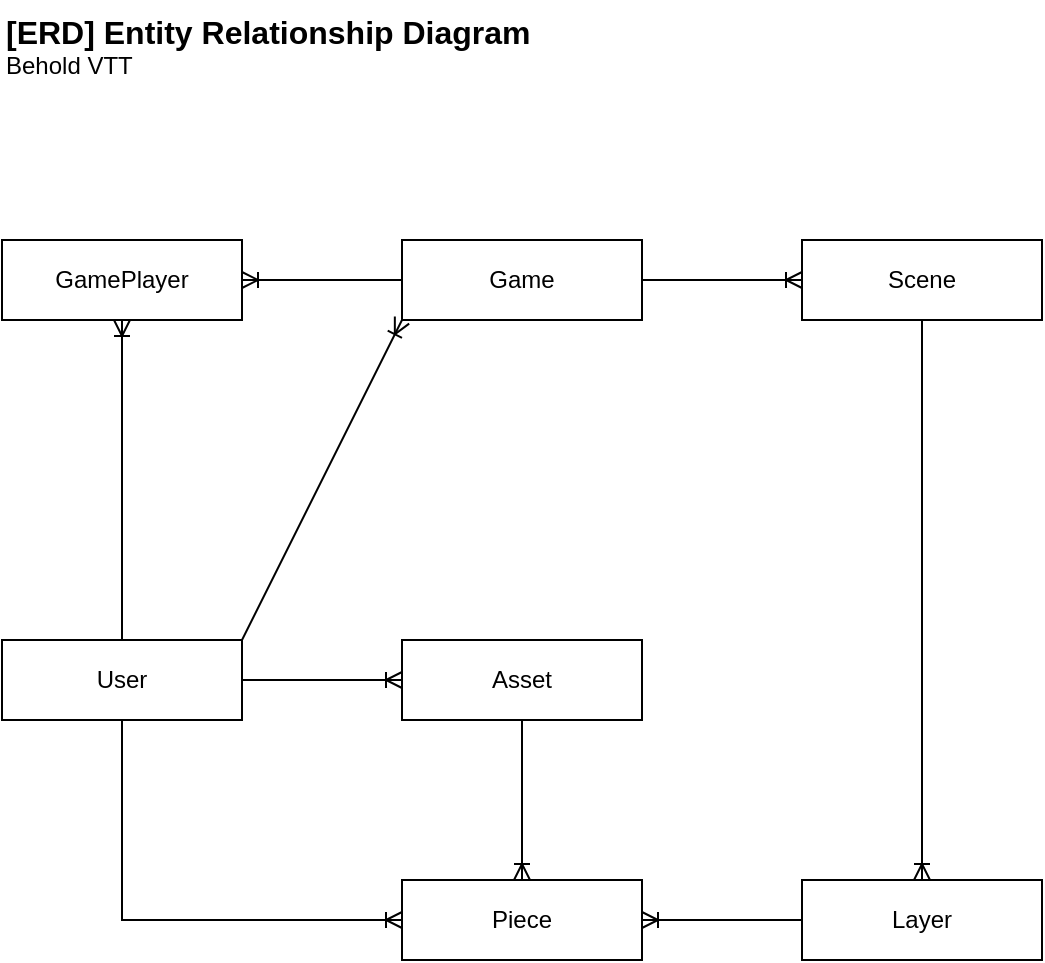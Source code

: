 <mxfile version="24.7.17">
  <diagram name="Page-1" id="2i0TsnLRNYAvd85Fa29r">
    <mxGraphModel dx="1830" dy="980" grid="1" gridSize="10" guides="1" tooltips="1" connect="1" arrows="1" fold="1" page="0" pageScale="1" pageWidth="850" pageHeight="1100" math="0" shadow="0">
      <root>
        <mxCell id="0" />
        <mxCell id="1" parent="0" />
        <mxCell id="Vtu2ifuhXiKc-R_OBA-7-1" value="User" style="whiteSpace=wrap;html=1;align=center;" parent="1" vertex="1">
          <mxGeometry x="-520" y="240" width="120" height="40" as="geometry" />
        </mxCell>
        <mxCell id="Vtu2ifuhXiKc-R_OBA-7-23" style="edgeStyle=orthogonalEdgeStyle;rounded=0;orthogonalLoop=1;jettySize=auto;html=1;exitX=0;exitY=0.5;exitDx=0;exitDy=0;entryX=1;entryY=0.5;entryDx=0;entryDy=0;endArrow=none;endFill=0;startArrow=ERoneToMany;startFill=0;" parent="1" source="Vtu2ifuhXiKc-R_OBA-7-5" target="Vtu2ifuhXiKc-R_OBA-7-3" edge="1">
          <mxGeometry relative="1" as="geometry" />
        </mxCell>
        <mxCell id="qIhpdkKGWAFyFhwhXpsV-1" style="rounded=0;orthogonalLoop=1;jettySize=auto;html=1;exitX=0;exitY=1;exitDx=0;exitDy=0;entryX=1;entryY=0;entryDx=0;entryDy=0;endArrow=none;endFill=0;startArrow=ERoneToMany;startFill=0;" parent="1" source="Vtu2ifuhXiKc-R_OBA-7-3" target="Vtu2ifuhXiKc-R_OBA-7-1" edge="1">
          <mxGeometry relative="1" as="geometry" />
        </mxCell>
        <mxCell id="Vtu2ifuhXiKc-R_OBA-7-3" value="Game" style="whiteSpace=wrap;html=1;align=center;" parent="1" vertex="1">
          <mxGeometry x="-320" y="40" width="120" height="40" as="geometry" />
        </mxCell>
        <mxCell id="Vtu2ifuhXiKc-R_OBA-7-17" style="edgeStyle=orthogonalEdgeStyle;rounded=0;orthogonalLoop=1;jettySize=auto;html=1;entryX=0.5;entryY=0;entryDx=0;entryDy=0;endArrow=none;endFill=0;startArrow=ERoneToMany;startFill=0;" parent="1" source="Vtu2ifuhXiKc-R_OBA-7-4" target="Vtu2ifuhXiKc-R_OBA-7-1" edge="1">
          <mxGeometry relative="1" as="geometry" />
        </mxCell>
        <mxCell id="Vtu2ifuhXiKc-R_OBA-7-4" value="GamePlayer" style="whiteSpace=wrap;html=1;align=center;" parent="1" vertex="1">
          <mxGeometry x="-520" y="40" width="120" height="40" as="geometry" />
        </mxCell>
        <mxCell id="Vtu2ifuhXiKc-R_OBA-7-5" value="Scene" style="whiteSpace=wrap;html=1;align=center;" parent="1" vertex="1">
          <mxGeometry x="-120" y="40" width="120" height="40" as="geometry" />
        </mxCell>
        <mxCell id="Vtu2ifuhXiKc-R_OBA-7-24" style="edgeStyle=orthogonalEdgeStyle;rounded=0;orthogonalLoop=1;jettySize=auto;html=1;endArrow=none;endFill=0;startArrow=ERoneToMany;startFill=0;entryX=0.5;entryY=1;entryDx=0;entryDy=0;" parent="1" source="Vtu2ifuhXiKc-R_OBA-7-6" target="Vtu2ifuhXiKc-R_OBA-7-5" edge="1">
          <mxGeometry relative="1" as="geometry" />
        </mxCell>
        <mxCell id="Vtu2ifuhXiKc-R_OBA-7-6" value="Layer" style="whiteSpace=wrap;html=1;align=center;" parent="1" vertex="1">
          <mxGeometry x="-120" y="360" width="120" height="40" as="geometry" />
        </mxCell>
        <mxCell id="Vtu2ifuhXiKc-R_OBA-7-18" style="edgeStyle=orthogonalEdgeStyle;rounded=0;orthogonalLoop=1;jettySize=auto;html=1;entryX=1;entryY=0.5;entryDx=0;entryDy=0;endArrow=none;endFill=0;startArrow=ERoneToMany;startFill=0;" parent="1" source="Vtu2ifuhXiKc-R_OBA-7-9" target="Vtu2ifuhXiKc-R_OBA-7-1" edge="1">
          <mxGeometry relative="1" as="geometry" />
        </mxCell>
        <mxCell id="Vtu2ifuhXiKc-R_OBA-7-20" style="edgeStyle=orthogonalEdgeStyle;rounded=0;orthogonalLoop=1;jettySize=auto;html=1;endArrow=none;endFill=0;startArrow=ERoneToMany;startFill=0;exitX=0.5;exitY=0;exitDx=0;exitDy=0;" parent="1" source="Vtu2ifuhXiKc-R_OBA-7-11" target="Vtu2ifuhXiKc-R_OBA-7-9" edge="1">
          <mxGeometry relative="1" as="geometry" />
        </mxCell>
        <mxCell id="Vtu2ifuhXiKc-R_OBA-7-9" value="Asset" style="whiteSpace=wrap;html=1;align=center;" parent="1" vertex="1">
          <mxGeometry x="-320" y="240" width="120" height="40" as="geometry" />
        </mxCell>
        <mxCell id="Vtu2ifuhXiKc-R_OBA-7-19" style="edgeStyle=orthogonalEdgeStyle;rounded=0;orthogonalLoop=1;jettySize=auto;html=1;entryX=0.5;entryY=1;entryDx=0;entryDy=0;endArrow=none;endFill=0;startArrow=ERoneToMany;startFill=0;" parent="1" source="Vtu2ifuhXiKc-R_OBA-7-11" target="Vtu2ifuhXiKc-R_OBA-7-1" edge="1">
          <mxGeometry relative="1" as="geometry" />
        </mxCell>
        <mxCell id="Vtu2ifuhXiKc-R_OBA-7-25" style="edgeStyle=orthogonalEdgeStyle;rounded=0;orthogonalLoop=1;jettySize=auto;html=1;entryX=0;entryY=0.5;entryDx=0;entryDy=0;endArrow=none;endFill=0;startArrow=ERoneToMany;startFill=0;" parent="1" source="Vtu2ifuhXiKc-R_OBA-7-11" target="Vtu2ifuhXiKc-R_OBA-7-6" edge="1">
          <mxGeometry relative="1" as="geometry" />
        </mxCell>
        <mxCell id="Vtu2ifuhXiKc-R_OBA-7-11" value="Piece" style="whiteSpace=wrap;html=1;align=center;" parent="1" vertex="1">
          <mxGeometry x="-320" y="360" width="120" height="40" as="geometry" />
        </mxCell>
        <object placeholders="1" c4Name="[ERD] Entity Relationship Diagram" c4Type="ContainerScopeBoundary" c4Description="Behold VTT" label="&lt;font style=&quot;font-size: 16px&quot;&gt;&lt;b&gt;&lt;div style=&quot;text-align: left&quot;&gt;%c4Name%&lt;/div&gt;&lt;/b&gt;&lt;/font&gt;&lt;div style=&quot;text-align: left&quot;&gt;%c4Description%&lt;/div&gt;" id="Vtu2ifuhXiKc-R_OBA-7-12">
          <mxCell style="text;html=1;strokeColor=none;fillColor=none;align=left;verticalAlign=top;whiteSpace=wrap;rounded=0;metaEdit=1;allowArrows=0;resizable=1;rotatable=0;connectable=0;recursiveResize=0;expand=0;pointerEvents=0;points=[[0.25,0,0],[0.5,0,0],[0.75,0,0],[1,0.25,0],[1,0.5,0],[1,0.75,0],[0.75,1,0],[0.5,1,0],[0.25,1,0],[0,0.75,0],[0,0.5,0],[0,0.25,0]];" parent="1" vertex="1">
            <mxGeometry x="-520" y="-80" width="320" height="40" as="geometry" />
          </mxCell>
        </object>
        <mxCell id="Vtu2ifuhXiKc-R_OBA-7-15" value="" style="edgeStyle=entityRelationEdgeStyle;fontSize=12;html=1;endArrow=ERoneToMany;rounded=0;exitX=0;exitY=0.5;exitDx=0;exitDy=0;entryX=1;entryY=0.5;entryDx=0;entryDy=0;" parent="1" source="Vtu2ifuhXiKc-R_OBA-7-3" target="Vtu2ifuhXiKc-R_OBA-7-4" edge="1">
          <mxGeometry width="100" height="100" relative="1" as="geometry">
            <mxPoint x="-630" y="120" as="sourcePoint" />
            <mxPoint x="-530" y="20" as="targetPoint" />
          </mxGeometry>
        </mxCell>
      </root>
    </mxGraphModel>
  </diagram>
</mxfile>
